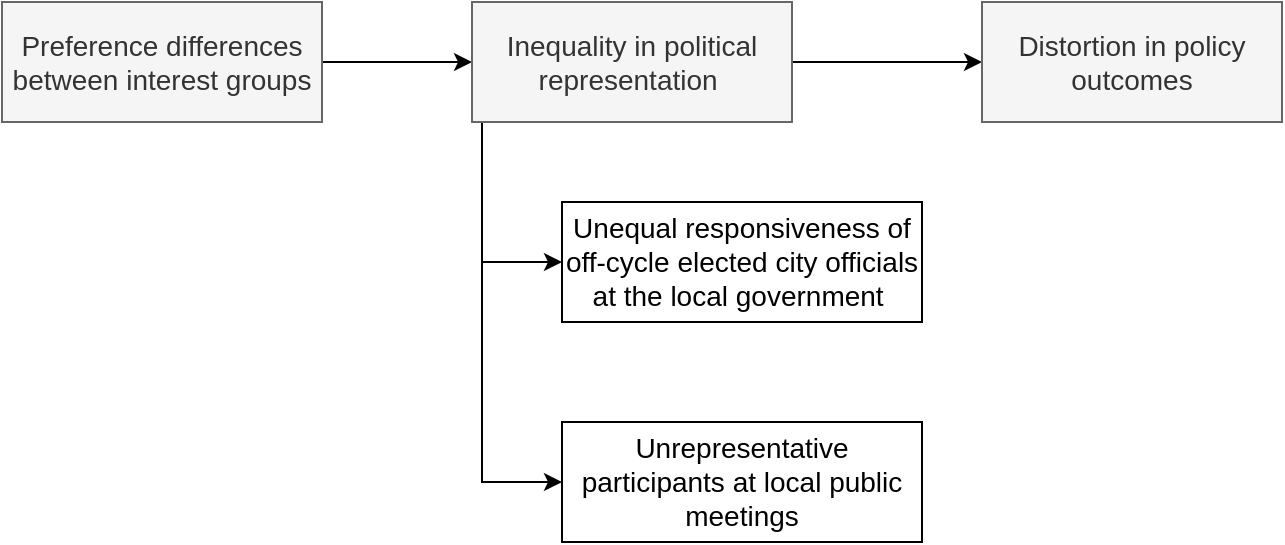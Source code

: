<mxfile version="22.0.8" type="github">
  <diagram name="Page-1" id="rvGeT7zia2lHMvUj9c5C">
    <mxGraphModel dx="710" dy="473" grid="1" gridSize="10" guides="1" tooltips="1" connect="1" arrows="1" fold="1" page="1" pageScale="1" pageWidth="850" pageHeight="1100" math="0" shadow="0">
      <root>
        <mxCell id="0" />
        <mxCell id="1" parent="0" />
        <mxCell id="pW38bHKlfas4n67EDEkT-9" style="edgeStyle=orthogonalEdgeStyle;rounded=0;orthogonalLoop=1;jettySize=auto;html=1;exitX=1;exitY=0.5;exitDx=0;exitDy=0;entryX=0;entryY=0.5;entryDx=0;entryDy=0;" parent="1" source="pW38bHKlfas4n67EDEkT-1" target="pW38bHKlfas4n67EDEkT-2" edge="1">
          <mxGeometry relative="1" as="geometry" />
        </mxCell>
        <mxCell id="pW38bHKlfas4n67EDEkT-1" value="Preference differences between interest groups" style="text;html=1;align=center;verticalAlign=middle;whiteSpace=wrap;rounded=0;fillColor=#f5f5f5;fontColor=#333333;strokeColor=#666666;fontSize=14;" parent="1" vertex="1">
          <mxGeometry x="30" y="120" width="160" height="60" as="geometry" />
        </mxCell>
        <mxCell id="pW38bHKlfas4n67EDEkT-6" style="edgeStyle=orthogonalEdgeStyle;rounded=0;orthogonalLoop=1;jettySize=auto;html=1;exitX=0.25;exitY=1;exitDx=0;exitDy=0;entryX=0;entryY=0.5;entryDx=0;entryDy=0;" parent="1" source="pW38bHKlfas4n67EDEkT-2" target="pW38bHKlfas4n67EDEkT-5" edge="1">
          <mxGeometry relative="1" as="geometry">
            <Array as="points">
              <mxPoint x="270" y="180" />
              <mxPoint x="270" y="250" />
            </Array>
          </mxGeometry>
        </mxCell>
        <mxCell id="pW38bHKlfas4n67EDEkT-7" style="edgeStyle=orthogonalEdgeStyle;rounded=0;orthogonalLoop=1;jettySize=auto;html=1;exitX=0.25;exitY=1;exitDx=0;exitDy=0;entryX=0;entryY=0.5;entryDx=0;entryDy=0;" parent="1" source="pW38bHKlfas4n67EDEkT-2" edge="1" target="pW38bHKlfas4n67EDEkT-8">
          <mxGeometry relative="1" as="geometry">
            <mxPoint x="330" y="380" as="targetPoint" />
            <Array as="points">
              <mxPoint x="270" y="180" />
              <mxPoint x="270" y="360" />
            </Array>
          </mxGeometry>
        </mxCell>
        <mxCell id="pW38bHKlfas4n67EDEkT-10" style="edgeStyle=orthogonalEdgeStyle;rounded=0;orthogonalLoop=1;jettySize=auto;html=1;exitX=1;exitY=0.5;exitDx=0;exitDy=0;entryX=0;entryY=0.5;entryDx=0;entryDy=0;" parent="1" source="pW38bHKlfas4n67EDEkT-2" target="pW38bHKlfas4n67EDEkT-3" edge="1">
          <mxGeometry relative="1" as="geometry" />
        </mxCell>
        <mxCell id="pW38bHKlfas4n67EDEkT-2" value="Inequality in political representation&amp;nbsp;" style="text;html=1;align=center;verticalAlign=middle;whiteSpace=wrap;rounded=0;fillColor=#f5f5f5;fontColor=#333333;strokeColor=#666666;fontSize=14;" parent="1" vertex="1">
          <mxGeometry x="265" y="120" width="160" height="60" as="geometry" />
        </mxCell>
        <mxCell id="pW38bHKlfas4n67EDEkT-3" value="Distortion in policy outcomes" style="text;html=1;align=center;verticalAlign=middle;whiteSpace=wrap;rounded=0;fillColor=#f5f5f5;fontColor=#333333;strokeColor=#666666;fontSize=14;" parent="1" vertex="1">
          <mxGeometry x="520" y="120" width="150" height="60" as="geometry" />
        </mxCell>
        <mxCell id="pW38bHKlfas4n67EDEkT-5" value="Unequal responsiveness of off-cycle elected city officials at the local government&amp;nbsp;" style="text;html=1;align=center;verticalAlign=middle;whiteSpace=wrap;rounded=0;fontSize=14;strokeColor=default;" parent="1" vertex="1">
          <mxGeometry x="310" y="220" width="180" height="60" as="geometry" />
        </mxCell>
        <mxCell id="pW38bHKlfas4n67EDEkT-8" value="Unrepresentative participants at local public meetings" style="text;html=1;align=center;verticalAlign=middle;whiteSpace=wrap;rounded=0;fontSize=14;fillColor=none;strokeColor=default;" parent="1" vertex="1">
          <mxGeometry x="310" y="330" width="180" height="60" as="geometry" />
        </mxCell>
      </root>
    </mxGraphModel>
  </diagram>
</mxfile>
